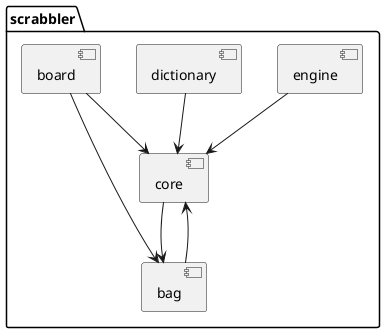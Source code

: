 @startuml

package "scrabbler" {
[engine] --> [core]
[dictionary] --> [core]
[core] --> [bag]
[board] --> [bag]
[board] --> [core]
[bag] --> [core]
}
@enduml
